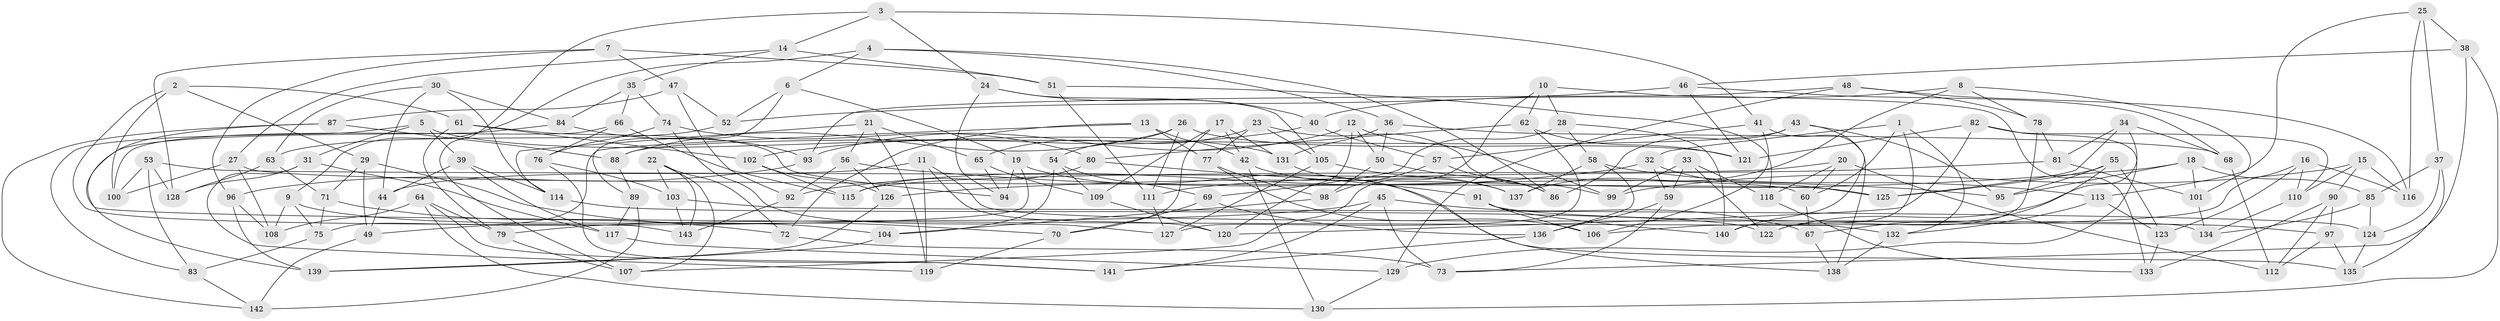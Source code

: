 // Generated by graph-tools (version 1.1) at 2025/03/03/09/25 03:03:09]
// undirected, 143 vertices, 286 edges
graph export_dot {
graph [start="1"]
  node [color=gray90,style=filled];
  1;
  2;
  3;
  4;
  5;
  6;
  7;
  8;
  9;
  10;
  11;
  12;
  13;
  14;
  15;
  16;
  17;
  18;
  19;
  20;
  21;
  22;
  23;
  24;
  25;
  26;
  27;
  28;
  29;
  30;
  31;
  32;
  33;
  34;
  35;
  36;
  37;
  38;
  39;
  40;
  41;
  42;
  43;
  44;
  45;
  46;
  47;
  48;
  49;
  50;
  51;
  52;
  53;
  54;
  55;
  56;
  57;
  58;
  59;
  60;
  61;
  62;
  63;
  64;
  65;
  66;
  67;
  68;
  69;
  70;
  71;
  72;
  73;
  74;
  75;
  76;
  77;
  78;
  79;
  80;
  81;
  82;
  83;
  84;
  85;
  86;
  87;
  88;
  89;
  90;
  91;
  92;
  93;
  94;
  95;
  96;
  97;
  98;
  99;
  100;
  101;
  102;
  103;
  104;
  105;
  106;
  107;
  108;
  109;
  110;
  111;
  112;
  113;
  114;
  115;
  116;
  117;
  118;
  119;
  120;
  121;
  122;
  123;
  124;
  125;
  126;
  127;
  128;
  129;
  130;
  131;
  132;
  133;
  134;
  135;
  136;
  137;
  138;
  139;
  140;
  141;
  142;
  143;
  1 -- 132;
  1 -- 60;
  1 -- 140;
  1 -- 32;
  2 -- 143;
  2 -- 100;
  2 -- 29;
  2 -- 61;
  3 -- 24;
  3 -- 41;
  3 -- 14;
  3 -- 107;
  4 -- 9;
  4 -- 86;
  4 -- 36;
  4 -- 6;
  5 -- 83;
  5 -- 31;
  5 -- 131;
  5 -- 39;
  6 -- 19;
  6 -- 52;
  6 -- 89;
  7 -- 96;
  7 -- 47;
  7 -- 51;
  7 -- 128;
  8 -- 78;
  8 -- 40;
  8 -- 137;
  8 -- 101;
  9 -- 108;
  9 -- 75;
  9 -- 104;
  10 -- 28;
  10 -- 107;
  10 -- 133;
  10 -- 62;
  11 -- 120;
  11 -- 44;
  11 -- 134;
  11 -- 119;
  12 -- 120;
  12 -- 93;
  12 -- 99;
  12 -- 50;
  13 -- 77;
  13 -- 42;
  13 -- 75;
  13 -- 72;
  14 -- 51;
  14 -- 27;
  14 -- 35;
  15 -- 90;
  15 -- 116;
  15 -- 110;
  15 -- 99;
  16 -- 116;
  16 -- 110;
  16 -- 106;
  16 -- 123;
  17 -- 109;
  17 -- 131;
  17 -- 42;
  17 -- 70;
  18 -- 101;
  18 -- 85;
  18 -- 126;
  18 -- 95;
  19 -- 94;
  19 -- 49;
  19 -- 135;
  20 -- 112;
  20 -- 115;
  20 -- 60;
  20 -- 118;
  21 -- 114;
  21 -- 119;
  21 -- 65;
  21 -- 56;
  22 -- 107;
  22 -- 72;
  22 -- 103;
  22 -- 143;
  23 -- 99;
  23 -- 77;
  23 -- 105;
  23 -- 65;
  24 -- 94;
  24 -- 40;
  24 -- 105;
  25 -- 116;
  25 -- 38;
  25 -- 113;
  25 -- 37;
  26 -- 121;
  26 -- 111;
  26 -- 88;
  26 -- 54;
  27 -- 100;
  27 -- 125;
  27 -- 108;
  28 -- 58;
  28 -- 140;
  28 -- 69;
  29 -- 70;
  29 -- 49;
  29 -- 71;
  30 -- 114;
  30 -- 63;
  30 -- 84;
  30 -- 44;
  31 -- 117;
  31 -- 119;
  31 -- 128;
  32 -- 59;
  32 -- 125;
  32 -- 92;
  33 -- 99;
  33 -- 122;
  33 -- 59;
  33 -- 118;
  34 -- 81;
  34 -- 122;
  34 -- 68;
  34 -- 125;
  35 -- 74;
  35 -- 84;
  35 -- 66;
  36 -- 68;
  36 -- 131;
  36 -- 50;
  37 -- 85;
  37 -- 124;
  37 -- 135;
  38 -- 46;
  38 -- 73;
  38 -- 130;
  39 -- 44;
  39 -- 117;
  39 -- 114;
  40 -- 102;
  40 -- 57;
  41 -- 138;
  41 -- 106;
  41 -- 57;
  42 -- 137;
  42 -- 130;
  43 -- 140;
  43 -- 95;
  43 -- 86;
  43 -- 88;
  44 -- 49;
  45 -- 73;
  45 -- 141;
  45 -- 67;
  45 -- 79;
  46 -- 121;
  46 -- 52;
  46 -- 68;
  47 -- 52;
  47 -- 87;
  47 -- 92;
  48 -- 93;
  48 -- 116;
  48 -- 78;
  48 -- 129;
  49 -- 142;
  50 -- 98;
  50 -- 86;
  51 -- 118;
  51 -- 111;
  52 -- 63;
  53 -- 100;
  53 -- 128;
  53 -- 60;
  53 -- 83;
  54 -- 104;
  54 -- 109;
  54 -- 69;
  55 -- 123;
  55 -- 95;
  55 -- 125;
  55 -- 67;
  56 -- 92;
  56 -- 95;
  56 -- 126;
  57 -- 98;
  57 -- 86;
  58 -- 137;
  58 -- 136;
  58 -- 113;
  59 -- 73;
  59 -- 136;
  60 -- 67;
  61 -- 102;
  61 -- 94;
  61 -- 79;
  62 -- 80;
  62 -- 127;
  62 -- 121;
  63 -- 71;
  63 -- 128;
  64 -- 108;
  64 -- 79;
  64 -- 130;
  64 -- 141;
  65 -- 109;
  65 -- 94;
  66 -- 100;
  66 -- 76;
  66 -- 115;
  67 -- 138;
  68 -- 112;
  69 -- 70;
  69 -- 136;
  70 -- 119;
  71 -- 72;
  71 -- 75;
  72 -- 73;
  74 -- 127;
  74 -- 80;
  74 -- 76;
  75 -- 83;
  76 -- 141;
  76 -- 103;
  77 -- 98;
  77 -- 106;
  78 -- 122;
  78 -- 81;
  79 -- 107;
  80 -- 91;
  80 -- 115;
  81 -- 111;
  81 -- 101;
  82 -- 129;
  82 -- 121;
  82 -- 110;
  82 -- 120;
  83 -- 142;
  84 -- 139;
  84 -- 93;
  85 -- 124;
  85 -- 134;
  87 -- 132;
  87 -- 88;
  87 -- 142;
  88 -- 89;
  89 -- 117;
  89 -- 142;
  90 -- 97;
  90 -- 133;
  90 -- 112;
  91 -- 106;
  91 -- 140;
  91 -- 97;
  92 -- 143;
  93 -- 96;
  96 -- 139;
  96 -- 108;
  97 -- 135;
  97 -- 112;
  98 -- 104;
  101 -- 134;
  102 -- 115;
  102 -- 126;
  103 -- 143;
  103 -- 124;
  104 -- 139;
  105 -- 127;
  105 -- 137;
  109 -- 120;
  110 -- 134;
  111 -- 127;
  113 -- 132;
  113 -- 123;
  114 -- 122;
  117 -- 129;
  118 -- 133;
  123 -- 133;
  124 -- 135;
  126 -- 139;
  129 -- 130;
  131 -- 138;
  132 -- 138;
  136 -- 141;
}
